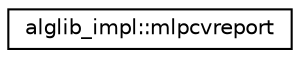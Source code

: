 digraph "Graphical Class Hierarchy"
{
  edge [fontname="Helvetica",fontsize="10",labelfontname="Helvetica",labelfontsize="10"];
  node [fontname="Helvetica",fontsize="10",shape=record];
  rankdir="LR";
  Node0 [label="alglib_impl::mlpcvreport",height=0.2,width=0.4,color="black", fillcolor="white", style="filled",URL="$structalglib__impl_1_1mlpcvreport.html"];
}
